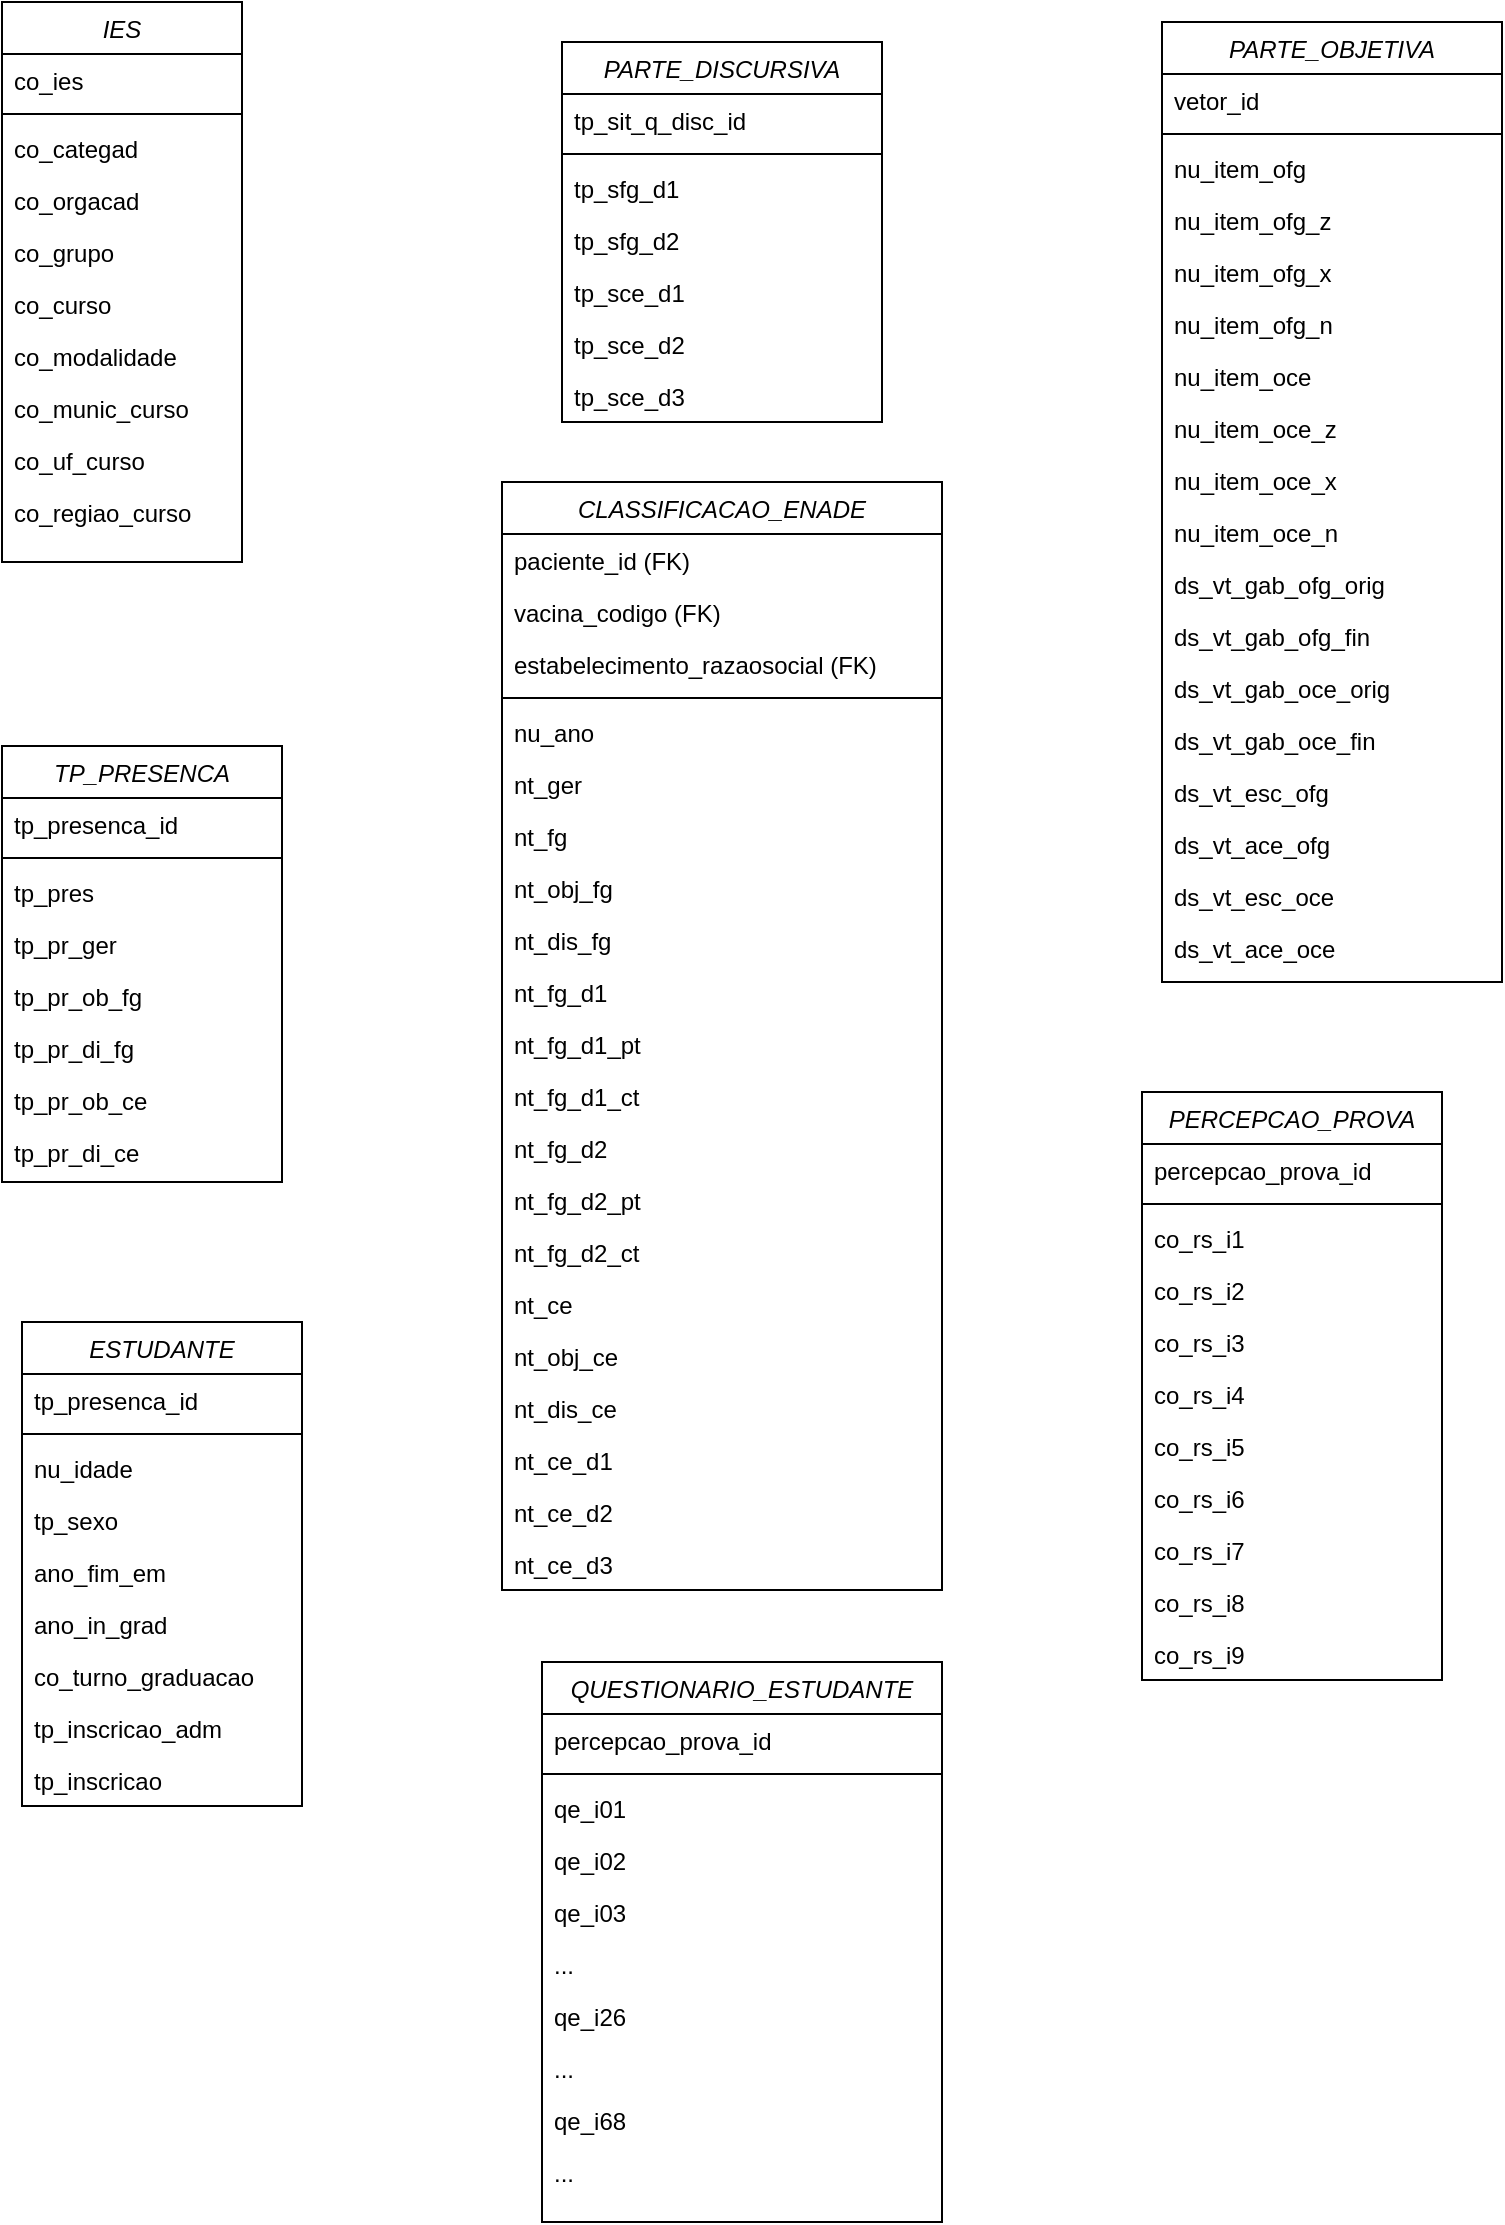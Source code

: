 <mxfile version="15.8.4" type="device"><diagram id="ba_h4ivJS6y_Fy19ibDH" name="Page-1"><mxGraphModel dx="1021" dy="520" grid="1" gridSize="10" guides="1" tooltips="1" connect="1" arrows="1" fold="1" page="1" pageScale="1" pageWidth="827" pageHeight="1169" math="0" shadow="0"><root><mxCell id="0"/><mxCell id="1" parent="0"/><mxCell id="IWCST9EDbvNcJb1vTDIy-1" value="IES" style="swimlane;fontStyle=2;align=center;verticalAlign=top;childLayout=stackLayout;horizontal=1;startSize=26;horizontalStack=0;resizeParent=1;resizeLast=0;collapsible=1;marginBottom=0;rounded=0;shadow=0;strokeWidth=1;" parent="1" vertex="1"><mxGeometry x="40" y="40" width="120" height="280" as="geometry"><mxRectangle x="90" y="290" width="160" height="26" as="alternateBounds"/></mxGeometry></mxCell><mxCell id="IWCST9EDbvNcJb1vTDIy-2" value="co_ies" style="text;align=left;verticalAlign=top;spacingLeft=4;spacingRight=4;overflow=hidden;rotatable=0;points=[[0,0.5],[1,0.5]];portConstraint=eastwest;" parent="IWCST9EDbvNcJb1vTDIy-1" vertex="1"><mxGeometry y="26" width="120" height="26" as="geometry"/></mxCell><mxCell id="IWCST9EDbvNcJb1vTDIy-3" value="" style="line;html=1;strokeWidth=1;align=left;verticalAlign=middle;spacingTop=-1;spacingLeft=3;spacingRight=3;rotatable=0;labelPosition=right;points=[];portConstraint=eastwest;" parent="IWCST9EDbvNcJb1vTDIy-1" vertex="1"><mxGeometry y="52" width="120" height="8" as="geometry"/></mxCell><mxCell id="IWCST9EDbvNcJb1vTDIy-4" value="co_categad" style="text;align=left;verticalAlign=top;spacingLeft=4;spacingRight=4;overflow=hidden;rotatable=0;points=[[0,0.5],[1,0.5]];portConstraint=eastwest;" parent="IWCST9EDbvNcJb1vTDIy-1" vertex="1"><mxGeometry y="60" width="120" height="26" as="geometry"/></mxCell><mxCell id="IWCST9EDbvNcJb1vTDIy-5" value="co_orgacad" style="text;align=left;verticalAlign=top;spacingLeft=4;spacingRight=4;overflow=hidden;rotatable=0;points=[[0,0.5],[1,0.5]];portConstraint=eastwest;rounded=0;shadow=0;html=0;" parent="IWCST9EDbvNcJb1vTDIy-1" vertex="1"><mxGeometry y="86" width="120" height="26" as="geometry"/></mxCell><mxCell id="IWCST9EDbvNcJb1vTDIy-6" value="co_grupo" style="text;align=left;verticalAlign=top;spacingLeft=4;spacingRight=4;overflow=hidden;rotatable=0;points=[[0,0.5],[1,0.5]];portConstraint=eastwest;" parent="IWCST9EDbvNcJb1vTDIy-1" vertex="1"><mxGeometry y="112" width="120" height="26" as="geometry"/></mxCell><mxCell id="IWCST9EDbvNcJb1vTDIy-7" value="co_curso" style="text;align=left;verticalAlign=top;spacingLeft=4;spacingRight=4;overflow=hidden;rotatable=0;points=[[0,0.5],[1,0.5]];portConstraint=eastwest;" parent="IWCST9EDbvNcJb1vTDIy-1" vertex="1"><mxGeometry y="138" width="120" height="26" as="geometry"/></mxCell><mxCell id="IWCST9EDbvNcJb1vTDIy-8" value="co_modalidade" style="text;align=left;verticalAlign=top;spacingLeft=4;spacingRight=4;overflow=hidden;rotatable=0;points=[[0,0.5],[1,0.5]];portConstraint=eastwest;" parent="IWCST9EDbvNcJb1vTDIy-1" vertex="1"><mxGeometry y="164" width="120" height="26" as="geometry"/></mxCell><mxCell id="IWCST9EDbvNcJb1vTDIy-9" value="co_munic_curso" style="text;align=left;verticalAlign=top;spacingLeft=4;spacingRight=4;overflow=hidden;rotatable=0;points=[[0,0.5],[1,0.5]];portConstraint=eastwest;" parent="IWCST9EDbvNcJb1vTDIy-1" vertex="1"><mxGeometry y="190" width="120" height="26" as="geometry"/></mxCell><mxCell id="IWCST9EDbvNcJb1vTDIy-10" value="co_uf_curso" style="text;align=left;verticalAlign=top;spacingLeft=4;spacingRight=4;overflow=hidden;rotatable=0;points=[[0,0.5],[1,0.5]];portConstraint=eastwest;" parent="IWCST9EDbvNcJb1vTDIy-1" vertex="1"><mxGeometry y="216" width="120" height="26" as="geometry"/></mxCell><mxCell id="IWCST9EDbvNcJb1vTDIy-11" value="co_regiao_curso" style="text;align=left;verticalAlign=top;spacingLeft=4;spacingRight=4;overflow=hidden;rotatable=0;points=[[0,0.5],[1,0.5]];portConstraint=eastwest;" parent="IWCST9EDbvNcJb1vTDIy-1" vertex="1"><mxGeometry y="242" width="120" height="26" as="geometry"/></mxCell><mxCell id="IWCST9EDbvNcJb1vTDIy-16" value="CLASSIFICACAO_ENADE" style="swimlane;fontStyle=2;align=center;verticalAlign=top;childLayout=stackLayout;horizontal=1;startSize=26;horizontalStack=0;resizeParent=1;resizeLast=0;collapsible=1;marginBottom=0;rounded=0;shadow=0;strokeWidth=1;" parent="1" vertex="1"><mxGeometry x="290" y="280" width="220" height="554" as="geometry"><mxRectangle x="550" y="140" width="160" height="26" as="alternateBounds"/></mxGeometry></mxCell><mxCell id="IWCST9EDbvNcJb1vTDIy-17" value="paciente_id (FK)" style="text;align=left;verticalAlign=top;spacingLeft=4;spacingRight=4;overflow=hidden;rotatable=0;points=[[0,0.5],[1,0.5]];portConstraint=eastwest;" parent="IWCST9EDbvNcJb1vTDIy-16" vertex="1"><mxGeometry y="26" width="220" height="26" as="geometry"/></mxCell><mxCell id="IWCST9EDbvNcJb1vTDIy-18" value="vacina_codigo (FK)" style="text;align=left;verticalAlign=top;spacingLeft=4;spacingRight=4;overflow=hidden;rotatable=0;points=[[0,0.5],[1,0.5]];portConstraint=eastwest;rounded=0;shadow=0;html=0;" parent="IWCST9EDbvNcJb1vTDIy-16" vertex="1"><mxGeometry y="52" width="220" height="26" as="geometry"/></mxCell><mxCell id="IWCST9EDbvNcJb1vTDIy-19" value="estabelecimento_razaosocial (FK)" style="text;align=left;verticalAlign=top;spacingLeft=4;spacingRight=4;overflow=hidden;rotatable=0;points=[[0,0.5],[1,0.5]];portConstraint=eastwest;rounded=0;shadow=0;html=0;" parent="IWCST9EDbvNcJb1vTDIy-16" vertex="1"><mxGeometry y="78" width="220" height="26" as="geometry"/></mxCell><mxCell id="IWCST9EDbvNcJb1vTDIy-20" value="" style="line;html=1;strokeWidth=1;align=left;verticalAlign=middle;spacingTop=-1;spacingLeft=3;spacingRight=3;rotatable=0;labelPosition=right;points=[];portConstraint=eastwest;" parent="IWCST9EDbvNcJb1vTDIy-16" vertex="1"><mxGeometry y="104" width="220" height="8" as="geometry"/></mxCell><mxCell id="G4sSqQQe-vU9CgcFSN1n-1" value="nu_ano" style="text;align=left;verticalAlign=top;spacingLeft=4;spacingRight=4;overflow=hidden;rotatable=0;points=[[0,0.5],[1,0.5]];portConstraint=eastwest;" vertex="1" parent="IWCST9EDbvNcJb1vTDIy-16"><mxGeometry y="112" width="220" height="26" as="geometry"/></mxCell><mxCell id="IWCST9EDbvNcJb1vTDIy-102" value="nt_ger" style="text;align=left;verticalAlign=top;spacingLeft=4;spacingRight=4;overflow=hidden;rotatable=0;points=[[0,0.5],[1,0.5]];portConstraint=eastwest;" parent="IWCST9EDbvNcJb1vTDIy-16" vertex="1"><mxGeometry y="138" width="220" height="26" as="geometry"/></mxCell><mxCell id="IWCST9EDbvNcJb1vTDIy-103" value="nt_fg" style="text;align=left;verticalAlign=top;spacingLeft=4;spacingRight=4;overflow=hidden;rotatable=0;points=[[0,0.5],[1,0.5]];portConstraint=eastwest;" parent="IWCST9EDbvNcJb1vTDIy-16" vertex="1"><mxGeometry y="164" width="220" height="26" as="geometry"/></mxCell><mxCell id="IWCST9EDbvNcJb1vTDIy-104" value="nt_obj_fg" style="text;align=left;verticalAlign=top;spacingLeft=4;spacingRight=4;overflow=hidden;rotatable=0;points=[[0,0.5],[1,0.5]];portConstraint=eastwest;" parent="IWCST9EDbvNcJb1vTDIy-16" vertex="1"><mxGeometry y="190" width="220" height="26" as="geometry"/></mxCell><mxCell id="IWCST9EDbvNcJb1vTDIy-105" value="nt_dis_fg" style="text;align=left;verticalAlign=top;spacingLeft=4;spacingRight=4;overflow=hidden;rotatable=0;points=[[0,0.5],[1,0.5]];portConstraint=eastwest;" parent="IWCST9EDbvNcJb1vTDIy-16" vertex="1"><mxGeometry y="216" width="220" height="26" as="geometry"/></mxCell><mxCell id="IWCST9EDbvNcJb1vTDIy-106" value="nt_fg_d1" style="text;align=left;verticalAlign=top;spacingLeft=4;spacingRight=4;overflow=hidden;rotatable=0;points=[[0,0.5],[1,0.5]];portConstraint=eastwest;" parent="IWCST9EDbvNcJb1vTDIy-16" vertex="1"><mxGeometry y="242" width="220" height="26" as="geometry"/></mxCell><mxCell id="IWCST9EDbvNcJb1vTDIy-107" value="nt_fg_d1_pt" style="text;align=left;verticalAlign=top;spacingLeft=4;spacingRight=4;overflow=hidden;rotatable=0;points=[[0,0.5],[1,0.5]];portConstraint=eastwest;" parent="IWCST9EDbvNcJb1vTDIy-16" vertex="1"><mxGeometry y="268" width="220" height="26" as="geometry"/></mxCell><mxCell id="IWCST9EDbvNcJb1vTDIy-108" value="nt_fg_d1_ct" style="text;align=left;verticalAlign=top;spacingLeft=4;spacingRight=4;overflow=hidden;rotatable=0;points=[[0,0.5],[1,0.5]];portConstraint=eastwest;" parent="IWCST9EDbvNcJb1vTDIy-16" vertex="1"><mxGeometry y="294" width="220" height="26" as="geometry"/></mxCell><mxCell id="IWCST9EDbvNcJb1vTDIy-109" value="nt_fg_d2" style="text;align=left;verticalAlign=top;spacingLeft=4;spacingRight=4;overflow=hidden;rotatable=0;points=[[0,0.5],[1,0.5]];portConstraint=eastwest;" parent="IWCST9EDbvNcJb1vTDIy-16" vertex="1"><mxGeometry y="320" width="220" height="26" as="geometry"/></mxCell><mxCell id="IWCST9EDbvNcJb1vTDIy-110" value="nt_fg_d2_pt" style="text;align=left;verticalAlign=top;spacingLeft=4;spacingRight=4;overflow=hidden;rotatable=0;points=[[0,0.5],[1,0.5]];portConstraint=eastwest;" parent="IWCST9EDbvNcJb1vTDIy-16" vertex="1"><mxGeometry y="346" width="220" height="26" as="geometry"/></mxCell><mxCell id="IWCST9EDbvNcJb1vTDIy-111" value="nt_fg_d2_ct" style="text;align=left;verticalAlign=top;spacingLeft=4;spacingRight=4;overflow=hidden;rotatable=0;points=[[0,0.5],[1,0.5]];portConstraint=eastwest;" parent="IWCST9EDbvNcJb1vTDIy-16" vertex="1"><mxGeometry y="372" width="220" height="26" as="geometry"/></mxCell><mxCell id="IWCST9EDbvNcJb1vTDIy-112" value="nt_ce" style="text;align=left;verticalAlign=top;spacingLeft=4;spacingRight=4;overflow=hidden;rotatable=0;points=[[0,0.5],[1,0.5]];portConstraint=eastwest;" parent="IWCST9EDbvNcJb1vTDIy-16" vertex="1"><mxGeometry y="398" width="220" height="26" as="geometry"/></mxCell><mxCell id="IWCST9EDbvNcJb1vTDIy-158" value="nt_obj_ce" style="text;align=left;verticalAlign=top;spacingLeft=4;spacingRight=4;overflow=hidden;rotatable=0;points=[[0,0.5],[1,0.5]];portConstraint=eastwest;" parent="IWCST9EDbvNcJb1vTDIy-16" vertex="1"><mxGeometry y="424" width="220" height="26" as="geometry"/></mxCell><mxCell id="IWCST9EDbvNcJb1vTDIy-159" value="nt_dis_ce" style="text;align=left;verticalAlign=top;spacingLeft=4;spacingRight=4;overflow=hidden;rotatable=0;points=[[0,0.5],[1,0.5]];portConstraint=eastwest;" parent="IWCST9EDbvNcJb1vTDIy-16" vertex="1"><mxGeometry y="450" width="220" height="26" as="geometry"/></mxCell><mxCell id="IWCST9EDbvNcJb1vTDIy-160" value="nt_ce_d1" style="text;align=left;verticalAlign=top;spacingLeft=4;spacingRight=4;overflow=hidden;rotatable=0;points=[[0,0.5],[1,0.5]];portConstraint=eastwest;" parent="IWCST9EDbvNcJb1vTDIy-16" vertex="1"><mxGeometry y="476" width="220" height="26" as="geometry"/></mxCell><mxCell id="IWCST9EDbvNcJb1vTDIy-161" value="nt_ce_d2" style="text;align=left;verticalAlign=top;spacingLeft=4;spacingRight=4;overflow=hidden;rotatable=0;points=[[0,0.5],[1,0.5]];portConstraint=eastwest;" parent="IWCST9EDbvNcJb1vTDIy-16" vertex="1"><mxGeometry y="502" width="220" height="26" as="geometry"/></mxCell><mxCell id="IWCST9EDbvNcJb1vTDIy-162" value="nt_ce_d3" style="text;align=left;verticalAlign=top;spacingLeft=4;spacingRight=4;overflow=hidden;rotatable=0;points=[[0,0.5],[1,0.5]];portConstraint=eastwest;" parent="IWCST9EDbvNcJb1vTDIy-16" vertex="1"><mxGeometry y="528" width="220" height="26" as="geometry"/></mxCell><mxCell id="IWCST9EDbvNcJb1vTDIy-53" value="PARTE_OBJETIVA" style="swimlane;fontStyle=2;align=center;verticalAlign=top;childLayout=stackLayout;horizontal=1;startSize=26;horizontalStack=0;resizeParent=1;resizeLast=0;collapsible=1;marginBottom=0;rounded=0;shadow=0;strokeWidth=1;" parent="1" vertex="1"><mxGeometry x="620" y="50" width="170" height="480" as="geometry"><mxRectangle x="550" y="140" width="160" height="26" as="alternateBounds"/></mxGeometry></mxCell><mxCell id="IWCST9EDbvNcJb1vTDIy-54" value="vetor_id" style="text;align=left;verticalAlign=top;spacingLeft=4;spacingRight=4;overflow=hidden;rotatable=0;points=[[0,0.5],[1,0.5]];portConstraint=eastwest;" parent="IWCST9EDbvNcJb1vTDIy-53" vertex="1"><mxGeometry y="26" width="170" height="26" as="geometry"/></mxCell><mxCell id="IWCST9EDbvNcJb1vTDIy-55" value="" style="line;html=1;strokeWidth=1;align=left;verticalAlign=middle;spacingTop=-1;spacingLeft=3;spacingRight=3;rotatable=0;labelPosition=right;points=[];portConstraint=eastwest;" parent="IWCST9EDbvNcJb1vTDIy-53" vertex="1"><mxGeometry y="52" width="170" height="8" as="geometry"/></mxCell><mxCell id="IWCST9EDbvNcJb1vTDIy-39" value="nu_item_ofg" style="text;align=left;verticalAlign=top;spacingLeft=4;spacingRight=4;overflow=hidden;rotatable=0;points=[[0,0.5],[1,0.5]];portConstraint=eastwest;" parent="IWCST9EDbvNcJb1vTDIy-53" vertex="1"><mxGeometry y="60" width="170" height="26" as="geometry"/></mxCell><mxCell id="IWCST9EDbvNcJb1vTDIy-40" value="nu_item_ofg_z" style="text;align=left;verticalAlign=top;spacingLeft=4;spacingRight=4;overflow=hidden;rotatable=0;points=[[0,0.5],[1,0.5]];portConstraint=eastwest;" parent="IWCST9EDbvNcJb1vTDIy-53" vertex="1"><mxGeometry y="86" width="170" height="26" as="geometry"/></mxCell><mxCell id="IWCST9EDbvNcJb1vTDIy-41" value="nu_item_ofg_x" style="text;align=left;verticalAlign=top;spacingLeft=4;spacingRight=4;overflow=hidden;rotatable=0;points=[[0,0.5],[1,0.5]];portConstraint=eastwest;" parent="IWCST9EDbvNcJb1vTDIy-53" vertex="1"><mxGeometry y="112" width="170" height="26" as="geometry"/></mxCell><mxCell id="IWCST9EDbvNcJb1vTDIy-42" value="nu_item_ofg_n" style="text;align=left;verticalAlign=top;spacingLeft=4;spacingRight=4;overflow=hidden;rotatable=0;points=[[0,0.5],[1,0.5]];portConstraint=eastwest;" parent="IWCST9EDbvNcJb1vTDIy-53" vertex="1"><mxGeometry y="138" width="170" height="26" as="geometry"/></mxCell><mxCell id="IWCST9EDbvNcJb1vTDIy-43" value="nu_item_oce" style="text;align=left;verticalAlign=top;spacingLeft=4;spacingRight=4;overflow=hidden;rotatable=0;points=[[0,0.5],[1,0.5]];portConstraint=eastwest;" parent="IWCST9EDbvNcJb1vTDIy-53" vertex="1"><mxGeometry y="164" width="170" height="26" as="geometry"/></mxCell><mxCell id="IWCST9EDbvNcJb1vTDIy-44" value="nu_item_oce_z" style="text;align=left;verticalAlign=top;spacingLeft=4;spacingRight=4;overflow=hidden;rotatable=0;points=[[0,0.5],[1,0.5]];portConstraint=eastwest;" parent="IWCST9EDbvNcJb1vTDIy-53" vertex="1"><mxGeometry y="190" width="170" height="26" as="geometry"/></mxCell><mxCell id="IWCST9EDbvNcJb1vTDIy-45" value="nu_item_oce_x" style="text;align=left;verticalAlign=top;spacingLeft=4;spacingRight=4;overflow=hidden;rotatable=0;points=[[0,0.5],[1,0.5]];portConstraint=eastwest;" parent="IWCST9EDbvNcJb1vTDIy-53" vertex="1"><mxGeometry y="216" width="170" height="26" as="geometry"/></mxCell><mxCell id="IWCST9EDbvNcJb1vTDIy-46" value="nu_item_oce_n" style="text;align=left;verticalAlign=top;spacingLeft=4;spacingRight=4;overflow=hidden;rotatable=0;points=[[0,0.5],[1,0.5]];portConstraint=eastwest;" parent="IWCST9EDbvNcJb1vTDIy-53" vertex="1"><mxGeometry y="242" width="170" height="26" as="geometry"/></mxCell><mxCell id="IWCST9EDbvNcJb1vTDIy-56" value="ds_vt_gab_ofg_orig" style="text;align=left;verticalAlign=top;spacingLeft=4;spacingRight=4;overflow=hidden;rotatable=0;points=[[0,0.5],[1,0.5]];portConstraint=eastwest;" parent="IWCST9EDbvNcJb1vTDIy-53" vertex="1"><mxGeometry y="268" width="170" height="26" as="geometry"/></mxCell><mxCell id="IWCST9EDbvNcJb1vTDIy-57" value="ds_vt_gab_ofg_fin" style="text;align=left;verticalAlign=top;spacingLeft=4;spacingRight=4;overflow=hidden;rotatable=0;points=[[0,0.5],[1,0.5]];portConstraint=eastwest;" parent="IWCST9EDbvNcJb1vTDIy-53" vertex="1"><mxGeometry y="294" width="170" height="26" as="geometry"/></mxCell><mxCell id="IWCST9EDbvNcJb1vTDIy-58" value="ds_vt_gab_oce_orig" style="text;align=left;verticalAlign=top;spacingLeft=4;spacingRight=4;overflow=hidden;rotatable=0;points=[[0,0.5],[1,0.5]];portConstraint=eastwest;" parent="IWCST9EDbvNcJb1vTDIy-53" vertex="1"><mxGeometry y="320" width="170" height="26" as="geometry"/></mxCell><mxCell id="IWCST9EDbvNcJb1vTDIy-59" value="ds_vt_gab_oce_fin" style="text;align=left;verticalAlign=top;spacingLeft=4;spacingRight=4;overflow=hidden;rotatable=0;points=[[0,0.5],[1,0.5]];portConstraint=eastwest;" parent="IWCST9EDbvNcJb1vTDIy-53" vertex="1"><mxGeometry y="346" width="170" height="26" as="geometry"/></mxCell><mxCell id="IWCST9EDbvNcJb1vTDIy-60" value="ds_vt_esc_ofg" style="text;align=left;verticalAlign=top;spacingLeft=4;spacingRight=4;overflow=hidden;rotatable=0;points=[[0,0.5],[1,0.5]];portConstraint=eastwest;" parent="IWCST9EDbvNcJb1vTDIy-53" vertex="1"><mxGeometry y="372" width="170" height="26" as="geometry"/></mxCell><mxCell id="IWCST9EDbvNcJb1vTDIy-61" value="ds_vt_ace_ofg" style="text;align=left;verticalAlign=top;spacingLeft=4;spacingRight=4;overflow=hidden;rotatable=0;points=[[0,0.5],[1,0.5]];portConstraint=eastwest;" parent="IWCST9EDbvNcJb1vTDIy-53" vertex="1"><mxGeometry y="398" width="170" height="26" as="geometry"/></mxCell><mxCell id="IWCST9EDbvNcJb1vTDIy-62" value="ds_vt_esc_oce" style="text;align=left;verticalAlign=top;spacingLeft=4;spacingRight=4;overflow=hidden;rotatable=0;points=[[0,0.5],[1,0.5]];portConstraint=eastwest;" parent="IWCST9EDbvNcJb1vTDIy-53" vertex="1"><mxGeometry y="424" width="170" height="26" as="geometry"/></mxCell><mxCell id="IWCST9EDbvNcJb1vTDIy-63" value="ds_vt_ace_oce" style="text;align=left;verticalAlign=top;spacingLeft=4;spacingRight=4;overflow=hidden;rotatable=0;points=[[0,0.5],[1,0.5]];portConstraint=eastwest;" parent="IWCST9EDbvNcJb1vTDIy-53" vertex="1"><mxGeometry y="450" width="170" height="26" as="geometry"/></mxCell><mxCell id="IWCST9EDbvNcJb1vTDIy-69" value="TP_PRESENCA" style="swimlane;fontStyle=2;align=center;verticalAlign=top;childLayout=stackLayout;horizontal=1;startSize=26;horizontalStack=0;resizeParent=1;resizeLast=0;collapsible=1;marginBottom=0;rounded=0;shadow=0;strokeWidth=1;" parent="1" vertex="1"><mxGeometry x="40" y="412" width="140" height="218" as="geometry"><mxRectangle x="550" y="140" width="160" height="26" as="alternateBounds"/></mxGeometry></mxCell><mxCell id="IWCST9EDbvNcJb1vTDIy-70" value="tp_presenca_id" style="text;align=left;verticalAlign=top;spacingLeft=4;spacingRight=4;overflow=hidden;rotatable=0;points=[[0,0.5],[1,0.5]];portConstraint=eastwest;" parent="IWCST9EDbvNcJb1vTDIy-69" vertex="1"><mxGeometry y="26" width="140" height="26" as="geometry"/></mxCell><mxCell id="IWCST9EDbvNcJb1vTDIy-71" value="" style="line;html=1;strokeWidth=1;align=left;verticalAlign=middle;spacingTop=-1;spacingLeft=3;spacingRight=3;rotatable=0;labelPosition=right;points=[];portConstraint=eastwest;" parent="IWCST9EDbvNcJb1vTDIy-69" vertex="1"><mxGeometry y="52" width="140" height="8" as="geometry"/></mxCell><mxCell id="IWCST9EDbvNcJb1vTDIy-72" value="tp_pres" style="text;align=left;verticalAlign=top;spacingLeft=4;spacingRight=4;overflow=hidden;rotatable=0;points=[[0,0.5],[1,0.5]];portConstraint=eastwest;" parent="IWCST9EDbvNcJb1vTDIy-69" vertex="1"><mxGeometry y="60" width="140" height="26" as="geometry"/></mxCell><mxCell id="IWCST9EDbvNcJb1vTDIy-73" value="tp_pr_ger" style="text;align=left;verticalAlign=top;spacingLeft=4;spacingRight=4;overflow=hidden;rotatable=0;points=[[0,0.5],[1,0.5]];portConstraint=eastwest;" parent="IWCST9EDbvNcJb1vTDIy-69" vertex="1"><mxGeometry y="86" width="140" height="26" as="geometry"/></mxCell><mxCell id="G4sSqQQe-vU9CgcFSN1n-17" value="tp_pr_ob_fg" style="text;align=left;verticalAlign=top;spacingLeft=4;spacingRight=4;overflow=hidden;rotatable=0;points=[[0,0.5],[1,0.5]];portConstraint=eastwest;" vertex="1" parent="IWCST9EDbvNcJb1vTDIy-69"><mxGeometry y="112" width="140" height="26" as="geometry"/></mxCell><mxCell id="IWCST9EDbvNcJb1vTDIy-75" value="tp_pr_di_fg" style="text;align=left;verticalAlign=top;spacingLeft=4;spacingRight=4;overflow=hidden;rotatable=0;points=[[0,0.5],[1,0.5]];portConstraint=eastwest;" parent="IWCST9EDbvNcJb1vTDIy-69" vertex="1"><mxGeometry y="138" width="140" height="26" as="geometry"/></mxCell><mxCell id="IWCST9EDbvNcJb1vTDIy-76" value="tp_pr_ob_ce" style="text;align=left;verticalAlign=top;spacingLeft=4;spacingRight=4;overflow=hidden;rotatable=0;points=[[0,0.5],[1,0.5]];portConstraint=eastwest;" parent="IWCST9EDbvNcJb1vTDIy-69" vertex="1"><mxGeometry y="164" width="140" height="26" as="geometry"/></mxCell><mxCell id="IWCST9EDbvNcJb1vTDIy-77" value="tp_pr_di_ce" style="text;align=left;verticalAlign=top;spacingLeft=4;spacingRight=4;overflow=hidden;rotatable=0;points=[[0,0.5],[1,0.5]];portConstraint=eastwest;" parent="IWCST9EDbvNcJb1vTDIy-69" vertex="1"><mxGeometry y="190" width="140" height="26" as="geometry"/></mxCell><mxCell id="IWCST9EDbvNcJb1vTDIy-84" value="PARTE_DISCURSIVA" style="swimlane;fontStyle=2;align=center;verticalAlign=top;childLayout=stackLayout;horizontal=1;startSize=26;horizontalStack=0;resizeParent=1;resizeLast=0;collapsible=1;marginBottom=0;rounded=0;shadow=0;strokeWidth=1;" parent="1" vertex="1"><mxGeometry x="320" y="60" width="160" height="190" as="geometry"><mxRectangle x="550" y="140" width="160" height="26" as="alternateBounds"/></mxGeometry></mxCell><mxCell id="IWCST9EDbvNcJb1vTDIy-85" value="tp_sit_q_disc_id" style="text;align=left;verticalAlign=top;spacingLeft=4;spacingRight=4;overflow=hidden;rotatable=0;points=[[0,0.5],[1,0.5]];portConstraint=eastwest;" parent="IWCST9EDbvNcJb1vTDIy-84" vertex="1"><mxGeometry y="26" width="160" height="26" as="geometry"/></mxCell><mxCell id="IWCST9EDbvNcJb1vTDIy-86" value="" style="line;html=1;strokeWidth=1;align=left;verticalAlign=middle;spacingTop=-1;spacingLeft=3;spacingRight=3;rotatable=0;labelPosition=right;points=[];portConstraint=eastwest;" parent="IWCST9EDbvNcJb1vTDIy-84" vertex="1"><mxGeometry y="52" width="160" height="8" as="geometry"/></mxCell><mxCell id="IWCST9EDbvNcJb1vTDIy-87" value="tp_sfg_d1" style="text;align=left;verticalAlign=top;spacingLeft=4;spacingRight=4;overflow=hidden;rotatable=0;points=[[0,0.5],[1,0.5]];portConstraint=eastwest;" parent="IWCST9EDbvNcJb1vTDIy-84" vertex="1"><mxGeometry y="60" width="160" height="26" as="geometry"/></mxCell><mxCell id="IWCST9EDbvNcJb1vTDIy-88" value="tp_sfg_d2" style="text;align=left;verticalAlign=top;spacingLeft=4;spacingRight=4;overflow=hidden;rotatable=0;points=[[0,0.5],[1,0.5]];portConstraint=eastwest;" parent="IWCST9EDbvNcJb1vTDIy-84" vertex="1"><mxGeometry y="86" width="160" height="26" as="geometry"/></mxCell><mxCell id="IWCST9EDbvNcJb1vTDIy-89" value="tp_sce_d1" style="text;align=left;verticalAlign=top;spacingLeft=4;spacingRight=4;overflow=hidden;rotatable=0;points=[[0,0.5],[1,0.5]];portConstraint=eastwest;" parent="IWCST9EDbvNcJb1vTDIy-84" vertex="1"><mxGeometry y="112" width="160" height="26" as="geometry"/></mxCell><mxCell id="IWCST9EDbvNcJb1vTDIy-90" value="tp_sce_d2" style="text;align=left;verticalAlign=top;spacingLeft=4;spacingRight=4;overflow=hidden;rotatable=0;points=[[0,0.5],[1,0.5]];portConstraint=eastwest;" parent="IWCST9EDbvNcJb1vTDIy-84" vertex="1"><mxGeometry y="138" width="160" height="26" as="geometry"/></mxCell><mxCell id="IWCST9EDbvNcJb1vTDIy-91" value="tp_sce_d3" style="text;align=left;verticalAlign=top;spacingLeft=4;spacingRight=4;overflow=hidden;rotatable=0;points=[[0,0.5],[1,0.5]];portConstraint=eastwest;" parent="IWCST9EDbvNcJb1vTDIy-84" vertex="1"><mxGeometry y="164" width="160" height="26" as="geometry"/></mxCell><mxCell id="IWCST9EDbvNcJb1vTDIy-114" value="PERCEPCAO_PROVA" style="swimlane;fontStyle=2;align=center;verticalAlign=top;childLayout=stackLayout;horizontal=1;startSize=26;horizontalStack=0;resizeParent=1;resizeLast=0;collapsible=1;marginBottom=0;rounded=0;shadow=0;strokeWidth=1;" parent="1" vertex="1"><mxGeometry x="610" y="585" width="150" height="294" as="geometry"><mxRectangle x="550" y="140" width="160" height="26" as="alternateBounds"/></mxGeometry></mxCell><mxCell id="IWCST9EDbvNcJb1vTDIy-115" value="percepcao_prova_id" style="text;align=left;verticalAlign=top;spacingLeft=4;spacingRight=4;overflow=hidden;rotatable=0;points=[[0,0.5],[1,0.5]];portConstraint=eastwest;" parent="IWCST9EDbvNcJb1vTDIy-114" vertex="1"><mxGeometry y="26" width="150" height="26" as="geometry"/></mxCell><mxCell id="IWCST9EDbvNcJb1vTDIy-116" value="" style="line;html=1;strokeWidth=1;align=left;verticalAlign=middle;spacingTop=-1;spacingLeft=3;spacingRight=3;rotatable=0;labelPosition=right;points=[];portConstraint=eastwest;" parent="IWCST9EDbvNcJb1vTDIy-114" vertex="1"><mxGeometry y="52" width="150" height="8" as="geometry"/></mxCell><mxCell id="IWCST9EDbvNcJb1vTDIy-117" value="co_rs_i1" style="text;align=left;verticalAlign=top;spacingLeft=4;spacingRight=4;overflow=hidden;rotatable=0;points=[[0,0.5],[1,0.5]];portConstraint=eastwest;" parent="IWCST9EDbvNcJb1vTDIy-114" vertex="1"><mxGeometry y="60" width="150" height="26" as="geometry"/></mxCell><mxCell id="IWCST9EDbvNcJb1vTDIy-118" value="co_rs_i2" style="text;align=left;verticalAlign=top;spacingLeft=4;spacingRight=4;overflow=hidden;rotatable=0;points=[[0,0.5],[1,0.5]];portConstraint=eastwest;" parent="IWCST9EDbvNcJb1vTDIy-114" vertex="1"><mxGeometry y="86" width="150" height="26" as="geometry"/></mxCell><mxCell id="IWCST9EDbvNcJb1vTDIy-119" value="co_rs_i3" style="text;align=left;verticalAlign=top;spacingLeft=4;spacingRight=4;overflow=hidden;rotatable=0;points=[[0,0.5],[1,0.5]];portConstraint=eastwest;" parent="IWCST9EDbvNcJb1vTDIy-114" vertex="1"><mxGeometry y="112" width="150" height="26" as="geometry"/></mxCell><mxCell id="IWCST9EDbvNcJb1vTDIy-120" value="co_rs_i4" style="text;align=left;verticalAlign=top;spacingLeft=4;spacingRight=4;overflow=hidden;rotatable=0;points=[[0,0.5],[1,0.5]];portConstraint=eastwest;" parent="IWCST9EDbvNcJb1vTDIy-114" vertex="1"><mxGeometry y="138" width="150" height="26" as="geometry"/></mxCell><mxCell id="IWCST9EDbvNcJb1vTDIy-121" value="co_rs_i5" style="text;align=left;verticalAlign=top;spacingLeft=4;spacingRight=4;overflow=hidden;rotatable=0;points=[[0,0.5],[1,0.5]];portConstraint=eastwest;" parent="IWCST9EDbvNcJb1vTDIy-114" vertex="1"><mxGeometry y="164" width="150" height="26" as="geometry"/></mxCell><mxCell id="IWCST9EDbvNcJb1vTDIy-122" value="co_rs_i6" style="text;align=left;verticalAlign=top;spacingLeft=4;spacingRight=4;overflow=hidden;rotatable=0;points=[[0,0.5],[1,0.5]];portConstraint=eastwest;" parent="IWCST9EDbvNcJb1vTDIy-114" vertex="1"><mxGeometry y="190" width="150" height="26" as="geometry"/></mxCell><mxCell id="IWCST9EDbvNcJb1vTDIy-123" value="co_rs_i7" style="text;align=left;verticalAlign=top;spacingLeft=4;spacingRight=4;overflow=hidden;rotatable=0;points=[[0,0.5],[1,0.5]];portConstraint=eastwest;" parent="IWCST9EDbvNcJb1vTDIy-114" vertex="1"><mxGeometry y="216" width="150" height="26" as="geometry"/></mxCell><mxCell id="IWCST9EDbvNcJb1vTDIy-124" value="co_rs_i8" style="text;align=left;verticalAlign=top;spacingLeft=4;spacingRight=4;overflow=hidden;rotatable=0;points=[[0,0.5],[1,0.5]];portConstraint=eastwest;" parent="IWCST9EDbvNcJb1vTDIy-114" vertex="1"><mxGeometry y="242" width="150" height="26" as="geometry"/></mxCell><mxCell id="IWCST9EDbvNcJb1vTDIy-125" value="co_rs_i9" style="text;align=left;verticalAlign=top;spacingLeft=4;spacingRight=4;overflow=hidden;rotatable=0;points=[[0,0.5],[1,0.5]];portConstraint=eastwest;" parent="IWCST9EDbvNcJb1vTDIy-114" vertex="1"><mxGeometry y="268" width="150" height="26" as="geometry"/></mxCell><mxCell id="G4sSqQQe-vU9CgcFSN1n-5" value="ESTUDANTE" style="swimlane;fontStyle=2;align=center;verticalAlign=top;childLayout=stackLayout;horizontal=1;startSize=26;horizontalStack=0;resizeParent=1;resizeLast=0;collapsible=1;marginBottom=0;rounded=0;shadow=0;strokeWidth=1;" vertex="1" parent="1"><mxGeometry x="50" y="700" width="140" height="242" as="geometry"><mxRectangle x="550" y="140" width="160" height="26" as="alternateBounds"/></mxGeometry></mxCell><mxCell id="G4sSqQQe-vU9CgcFSN1n-6" value="tp_presenca_id" style="text;align=left;verticalAlign=top;spacingLeft=4;spacingRight=4;overflow=hidden;rotatable=0;points=[[0,0.5],[1,0.5]];portConstraint=eastwest;" vertex="1" parent="G4sSqQQe-vU9CgcFSN1n-5"><mxGeometry y="26" width="140" height="26" as="geometry"/></mxCell><mxCell id="G4sSqQQe-vU9CgcFSN1n-7" value="" style="line;html=1;strokeWidth=1;align=left;verticalAlign=middle;spacingTop=-1;spacingLeft=3;spacingRight=3;rotatable=0;labelPosition=right;points=[];portConstraint=eastwest;" vertex="1" parent="G4sSqQQe-vU9CgcFSN1n-5"><mxGeometry y="52" width="140" height="8" as="geometry"/></mxCell><mxCell id="G4sSqQQe-vU9CgcFSN1n-8" value="nu_idade" style="text;align=left;verticalAlign=top;spacingLeft=4;spacingRight=4;overflow=hidden;rotatable=0;points=[[0,0.5],[1,0.5]];portConstraint=eastwest;" vertex="1" parent="G4sSqQQe-vU9CgcFSN1n-5"><mxGeometry y="60" width="140" height="26" as="geometry"/></mxCell><mxCell id="G4sSqQQe-vU9CgcFSN1n-9" value="tp_sexo" style="text;align=left;verticalAlign=top;spacingLeft=4;spacingRight=4;overflow=hidden;rotatable=0;points=[[0,0.5],[1,0.5]];portConstraint=eastwest;" vertex="1" parent="G4sSqQQe-vU9CgcFSN1n-5"><mxGeometry y="86" width="140" height="26" as="geometry"/></mxCell><mxCell id="G4sSqQQe-vU9CgcFSN1n-10" value="ano_fim_em" style="text;align=left;verticalAlign=top;spacingLeft=4;spacingRight=4;overflow=hidden;rotatable=0;points=[[0,0.5],[1,0.5]];portConstraint=eastwest;" vertex="1" parent="G4sSqQQe-vU9CgcFSN1n-5"><mxGeometry y="112" width="140" height="26" as="geometry"/></mxCell><mxCell id="G4sSqQQe-vU9CgcFSN1n-11" value="ano_in_grad" style="text;align=left;verticalAlign=top;spacingLeft=4;spacingRight=4;overflow=hidden;rotatable=0;points=[[0,0.5],[1,0.5]];portConstraint=eastwest;" vertex="1" parent="G4sSqQQe-vU9CgcFSN1n-5"><mxGeometry y="138" width="140" height="26" as="geometry"/></mxCell><mxCell id="G4sSqQQe-vU9CgcFSN1n-12" value="co_turno_graduacao" style="text;align=left;verticalAlign=top;spacingLeft=4;spacingRight=4;overflow=hidden;rotatable=0;points=[[0,0.5],[1,0.5]];portConstraint=eastwest;" vertex="1" parent="G4sSqQQe-vU9CgcFSN1n-5"><mxGeometry y="164" width="140" height="26" as="geometry"/></mxCell><mxCell id="G4sSqQQe-vU9CgcFSN1n-14" value="tp_inscricao_adm" style="text;align=left;verticalAlign=top;spacingLeft=4;spacingRight=4;overflow=hidden;rotatable=0;points=[[0,0.5],[1,0.5]];portConstraint=eastwest;" vertex="1" parent="G4sSqQQe-vU9CgcFSN1n-5"><mxGeometry y="190" width="140" height="26" as="geometry"/></mxCell><mxCell id="G4sSqQQe-vU9CgcFSN1n-13" value="tp_inscricao" style="text;align=left;verticalAlign=top;spacingLeft=4;spacingRight=4;overflow=hidden;rotatable=0;points=[[0,0.5],[1,0.5]];portConstraint=eastwest;" vertex="1" parent="G4sSqQQe-vU9CgcFSN1n-5"><mxGeometry y="216" width="140" height="26" as="geometry"/></mxCell><mxCell id="G4sSqQQe-vU9CgcFSN1n-21" value="QUESTIONARIO_ESTUDANTE" style="swimlane;fontStyle=2;align=center;verticalAlign=top;childLayout=stackLayout;horizontal=1;startSize=26;horizontalStack=0;resizeParent=1;resizeLast=0;collapsible=1;marginBottom=0;rounded=0;shadow=0;strokeWidth=1;" vertex="1" parent="1"><mxGeometry x="310" y="870" width="200" height="280" as="geometry"><mxRectangle x="550" y="140" width="160" height="26" as="alternateBounds"/></mxGeometry></mxCell><mxCell id="G4sSqQQe-vU9CgcFSN1n-22" value="percepcao_prova_id" style="text;align=left;verticalAlign=top;spacingLeft=4;spacingRight=4;overflow=hidden;rotatable=0;points=[[0,0.5],[1,0.5]];portConstraint=eastwest;" vertex="1" parent="G4sSqQQe-vU9CgcFSN1n-21"><mxGeometry y="26" width="200" height="26" as="geometry"/></mxCell><mxCell id="G4sSqQQe-vU9CgcFSN1n-23" value="" style="line;html=1;strokeWidth=1;align=left;verticalAlign=middle;spacingTop=-1;spacingLeft=3;spacingRight=3;rotatable=0;labelPosition=right;points=[];portConstraint=eastwest;" vertex="1" parent="G4sSqQQe-vU9CgcFSN1n-21"><mxGeometry y="52" width="200" height="8" as="geometry"/></mxCell><mxCell id="G4sSqQQe-vU9CgcFSN1n-24" value="qe_i01" style="text;align=left;verticalAlign=top;spacingLeft=4;spacingRight=4;overflow=hidden;rotatable=0;points=[[0,0.5],[1,0.5]];portConstraint=eastwest;" vertex="1" parent="G4sSqQQe-vU9CgcFSN1n-21"><mxGeometry y="60" width="200" height="26" as="geometry"/></mxCell><mxCell id="G4sSqQQe-vU9CgcFSN1n-25" value="qe_i02" style="text;align=left;verticalAlign=top;spacingLeft=4;spacingRight=4;overflow=hidden;rotatable=0;points=[[0,0.5],[1,0.5]];portConstraint=eastwest;" vertex="1" parent="G4sSqQQe-vU9CgcFSN1n-21"><mxGeometry y="86" width="200" height="26" as="geometry"/></mxCell><mxCell id="G4sSqQQe-vU9CgcFSN1n-26" value="qe_i03" style="text;align=left;verticalAlign=top;spacingLeft=4;spacingRight=4;overflow=hidden;rotatable=0;points=[[0,0.5],[1,0.5]];portConstraint=eastwest;" vertex="1" parent="G4sSqQQe-vU9CgcFSN1n-21"><mxGeometry y="112" width="200" height="26" as="geometry"/></mxCell><mxCell id="G4sSqQQe-vU9CgcFSN1n-33" value="..." style="text;align=left;verticalAlign=top;spacingLeft=4;spacingRight=4;overflow=hidden;rotatable=0;points=[[0,0.5],[1,0.5]];portConstraint=eastwest;" vertex="1" parent="G4sSqQQe-vU9CgcFSN1n-21"><mxGeometry y="138" width="200" height="26" as="geometry"/></mxCell><mxCell id="G4sSqQQe-vU9CgcFSN1n-27" value="qe_i26" style="text;align=left;verticalAlign=top;spacingLeft=4;spacingRight=4;overflow=hidden;rotatable=0;points=[[0,0.5],[1,0.5]];portConstraint=eastwest;" vertex="1" parent="G4sSqQQe-vU9CgcFSN1n-21"><mxGeometry y="164" width="200" height="26" as="geometry"/></mxCell><mxCell id="G4sSqQQe-vU9CgcFSN1n-36" value="..." style="text;align=left;verticalAlign=top;spacingLeft=4;spacingRight=4;overflow=hidden;rotatable=0;points=[[0,0.5],[1,0.5]];portConstraint=eastwest;" vertex="1" parent="G4sSqQQe-vU9CgcFSN1n-21"><mxGeometry y="190" width="200" height="26" as="geometry"/></mxCell><mxCell id="G4sSqQQe-vU9CgcFSN1n-34" value="qe_i68" style="text;align=left;verticalAlign=top;spacingLeft=4;spacingRight=4;overflow=hidden;rotatable=0;points=[[0,0.5],[1,0.5]];portConstraint=eastwest;" vertex="1" parent="G4sSqQQe-vU9CgcFSN1n-21"><mxGeometry y="216" width="200" height="26" as="geometry"/></mxCell><mxCell id="G4sSqQQe-vU9CgcFSN1n-35" value="..." style="text;align=left;verticalAlign=top;spacingLeft=4;spacingRight=4;overflow=hidden;rotatable=0;points=[[0,0.5],[1,0.5]];portConstraint=eastwest;" vertex="1" parent="G4sSqQQe-vU9CgcFSN1n-21"><mxGeometry y="242" width="200" height="26" as="geometry"/></mxCell></root></mxGraphModel></diagram></mxfile>